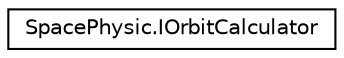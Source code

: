 digraph "类继承关系图"
{
 // INTERACTIVE_SVG=YES
 // LATEX_PDF_SIZE
  edge [fontname="Helvetica",fontsize="10",labelfontname="Helvetica",labelfontsize="10"];
  node [fontname="Helvetica",fontsize="10",shape=record];
  rankdir="LR";
  Node0 [label="SpacePhysic.IOrbitCalculator",height=0.2,width=0.4,color="black", fillcolor="white", style="filled",URL="$interface_space_physic_1_1_i_orbit_calculator.html",tooltip="桂东计算接口"];
}
